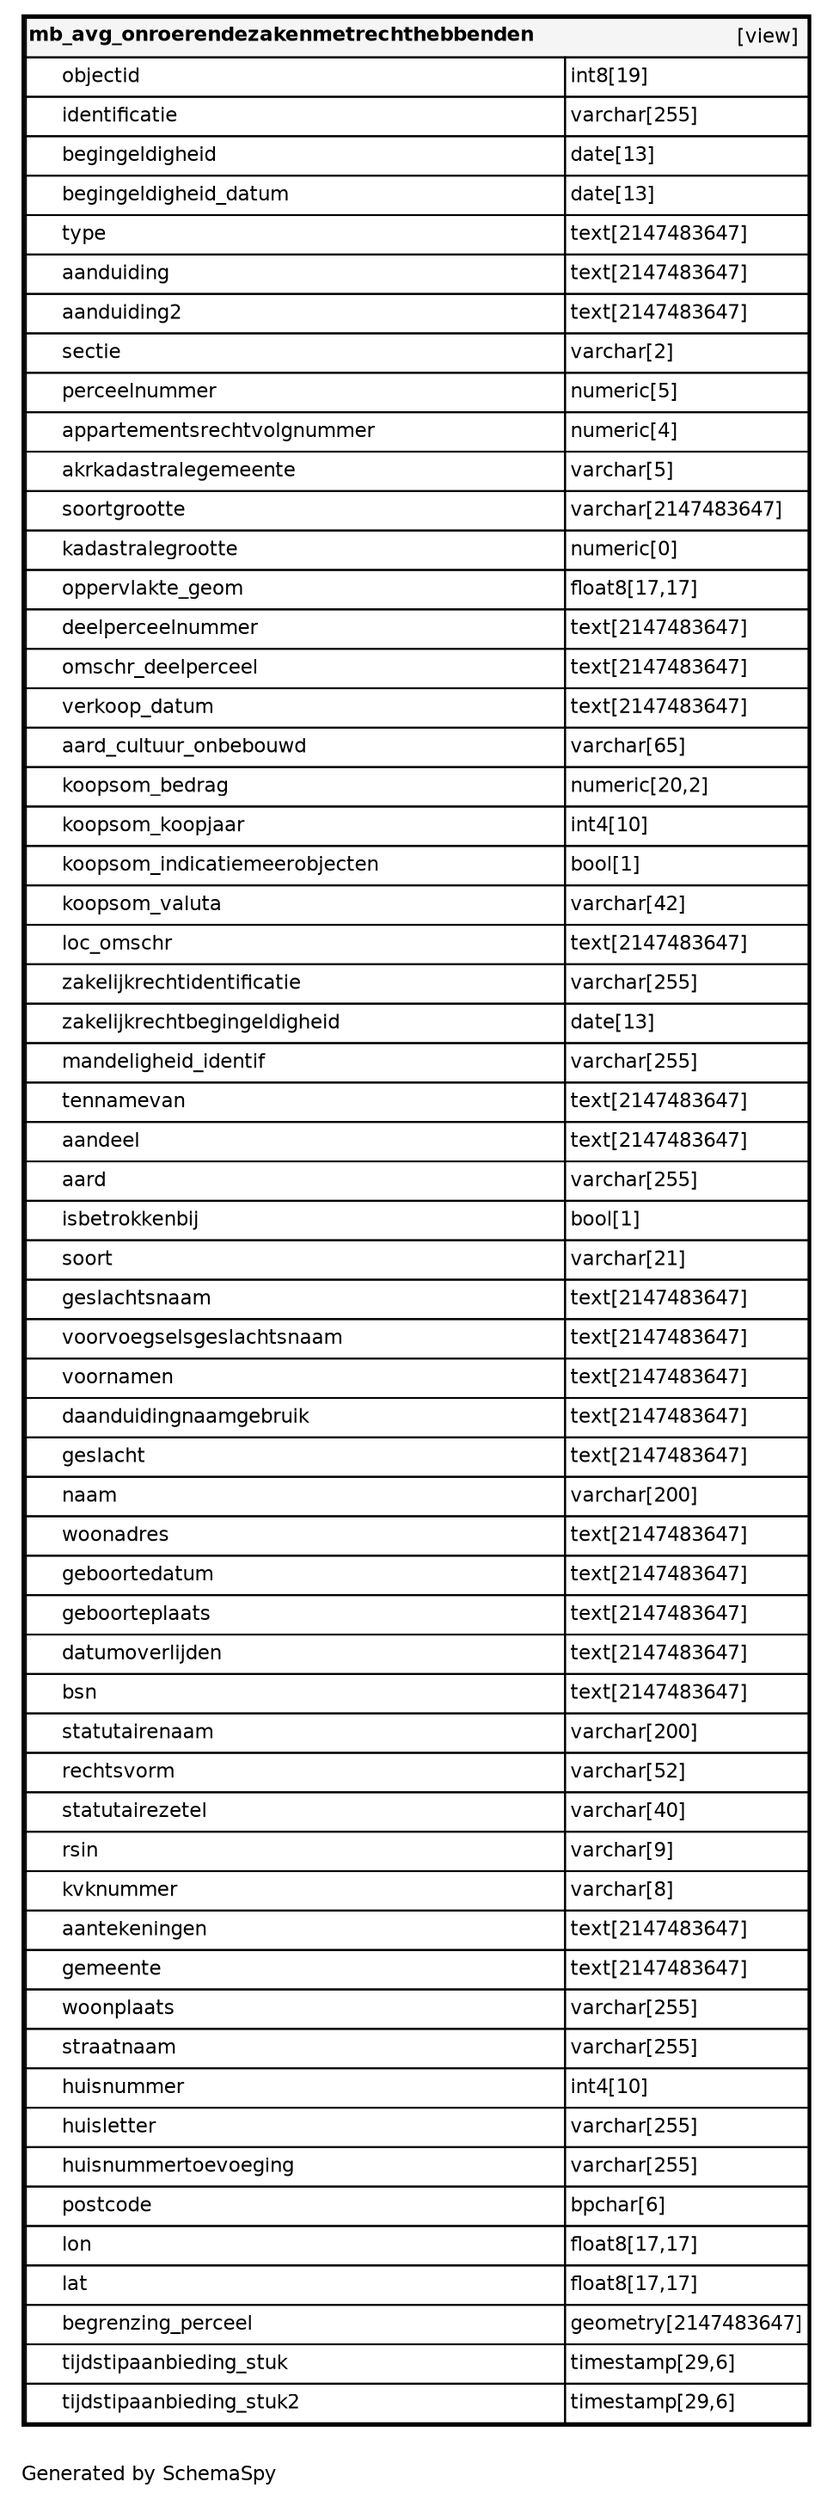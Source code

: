 digraph "oneDegreeRelationshipsDiagram" {
  graph [    rankdir="RL"    bgcolor="#ffffff"    label="\nGenerated by SchemaSpy"    labeljust="l"    nodesep="0.18"    ranksep="0.46"    fontname="Helvetica"    fontsize="11"    ration="compress"  ];  node [    fontname="Helvetica"    fontsize="11"    shape="plaintext"  ];  edge [    arrowsize="0.8"  ];
  "mb_avg_onroerendezakenmetrechthebbenden" [
   label=<
    <TABLE BORDER="2" CELLBORDER="1" CELLSPACING="0" BGCOLOR="#ffffff">
      <TR><TD COLSPAN="4"  BGCOLOR="#f5f5f5"><TABLE BORDER="0" CELLSPACING="0"><TR><TD ALIGN="LEFT" FIXEDSIZE="TRUE" WIDTH="280" HEIGHT="16"><B>mb_avg_onroerendezakenmetrechthebbenden</B></TD><TD ALIGN="RIGHT">[view]</TD></TR></TABLE></TD></TR>
      <TR><TD PORT="objectid" COLSPAN="2" ALIGN="LEFT"><TABLE BORDER="0" CELLSPACING="0" ALIGN="LEFT"><TR ALIGN="LEFT"><TD ALIGN="LEFT" FIXEDSIZE="TRUE" WIDTH="15" HEIGHT="16"></TD><TD ALIGN="LEFT" FIXEDSIZE="TRUE" WIDTH="280" HEIGHT="16">objectid</TD></TR></TABLE></TD><TD PORT="objectid.type" ALIGN="LEFT">int8[19]</TD></TR>
      <TR><TD PORT="identificatie" COLSPAN="2" ALIGN="LEFT"><TABLE BORDER="0" CELLSPACING="0" ALIGN="LEFT"><TR ALIGN="LEFT"><TD ALIGN="LEFT" FIXEDSIZE="TRUE" WIDTH="15" HEIGHT="16"></TD><TD ALIGN="LEFT" FIXEDSIZE="TRUE" WIDTH="280" HEIGHT="16">identificatie</TD></TR></TABLE></TD><TD PORT="identificatie.type" ALIGN="LEFT">varchar[255]</TD></TR>
      <TR><TD PORT="begingeldigheid" COLSPAN="2" ALIGN="LEFT"><TABLE BORDER="0" CELLSPACING="0" ALIGN="LEFT"><TR ALIGN="LEFT"><TD ALIGN="LEFT" FIXEDSIZE="TRUE" WIDTH="15" HEIGHT="16"></TD><TD ALIGN="LEFT" FIXEDSIZE="TRUE" WIDTH="280" HEIGHT="16">begingeldigheid</TD></TR></TABLE></TD><TD PORT="begingeldigheid.type" ALIGN="LEFT">date[13]</TD></TR>
      <TR><TD PORT="begingeldigheid_datum" COLSPAN="2" ALIGN="LEFT"><TABLE BORDER="0" CELLSPACING="0" ALIGN="LEFT"><TR ALIGN="LEFT"><TD ALIGN="LEFT" FIXEDSIZE="TRUE" WIDTH="15" HEIGHT="16"></TD><TD ALIGN="LEFT" FIXEDSIZE="TRUE" WIDTH="280" HEIGHT="16">begingeldigheid_datum</TD></TR></TABLE></TD><TD PORT="begingeldigheid_datum.type" ALIGN="LEFT">date[13]</TD></TR>
      <TR><TD PORT="type" COLSPAN="2" ALIGN="LEFT"><TABLE BORDER="0" CELLSPACING="0" ALIGN="LEFT"><TR ALIGN="LEFT"><TD ALIGN="LEFT" FIXEDSIZE="TRUE" WIDTH="15" HEIGHT="16"></TD><TD ALIGN="LEFT" FIXEDSIZE="TRUE" WIDTH="280" HEIGHT="16">type</TD></TR></TABLE></TD><TD PORT="type.type" ALIGN="LEFT">text[2147483647]</TD></TR>
      <TR><TD PORT="aanduiding" COLSPAN="2" ALIGN="LEFT"><TABLE BORDER="0" CELLSPACING="0" ALIGN="LEFT"><TR ALIGN="LEFT"><TD ALIGN="LEFT" FIXEDSIZE="TRUE" WIDTH="15" HEIGHT="16"></TD><TD ALIGN="LEFT" FIXEDSIZE="TRUE" WIDTH="280" HEIGHT="16">aanduiding</TD></TR></TABLE></TD><TD PORT="aanduiding.type" ALIGN="LEFT">text[2147483647]</TD></TR>
      <TR><TD PORT="aanduiding2" COLSPAN="2" ALIGN="LEFT"><TABLE BORDER="0" CELLSPACING="0" ALIGN="LEFT"><TR ALIGN="LEFT"><TD ALIGN="LEFT" FIXEDSIZE="TRUE" WIDTH="15" HEIGHT="16"></TD><TD ALIGN="LEFT" FIXEDSIZE="TRUE" WIDTH="280" HEIGHT="16">aanduiding2</TD></TR></TABLE></TD><TD PORT="aanduiding2.type" ALIGN="LEFT">text[2147483647]</TD></TR>
      <TR><TD PORT="sectie" COLSPAN="2" ALIGN="LEFT"><TABLE BORDER="0" CELLSPACING="0" ALIGN="LEFT"><TR ALIGN="LEFT"><TD ALIGN="LEFT" FIXEDSIZE="TRUE" WIDTH="15" HEIGHT="16"></TD><TD ALIGN="LEFT" FIXEDSIZE="TRUE" WIDTH="280" HEIGHT="16">sectie</TD></TR></TABLE></TD><TD PORT="sectie.type" ALIGN="LEFT">varchar[2]</TD></TR>
      <TR><TD PORT="perceelnummer" COLSPAN="2" ALIGN="LEFT"><TABLE BORDER="0" CELLSPACING="0" ALIGN="LEFT"><TR ALIGN="LEFT"><TD ALIGN="LEFT" FIXEDSIZE="TRUE" WIDTH="15" HEIGHT="16"></TD><TD ALIGN="LEFT" FIXEDSIZE="TRUE" WIDTH="280" HEIGHT="16">perceelnummer</TD></TR></TABLE></TD><TD PORT="perceelnummer.type" ALIGN="LEFT">numeric[5]</TD></TR>
      <TR><TD PORT="appartementsrechtvolgnummer" COLSPAN="2" ALIGN="LEFT"><TABLE BORDER="0" CELLSPACING="0" ALIGN="LEFT"><TR ALIGN="LEFT"><TD ALIGN="LEFT" FIXEDSIZE="TRUE" WIDTH="15" HEIGHT="16"></TD><TD ALIGN="LEFT" FIXEDSIZE="TRUE" WIDTH="280" HEIGHT="16">appartementsrechtvolgnummer</TD></TR></TABLE></TD><TD PORT="appartementsrechtvolgnummer.type" ALIGN="LEFT">numeric[4]</TD></TR>
      <TR><TD PORT="akrkadastralegemeente" COLSPAN="2" ALIGN="LEFT"><TABLE BORDER="0" CELLSPACING="0" ALIGN="LEFT"><TR ALIGN="LEFT"><TD ALIGN="LEFT" FIXEDSIZE="TRUE" WIDTH="15" HEIGHT="16"></TD><TD ALIGN="LEFT" FIXEDSIZE="TRUE" WIDTH="280" HEIGHT="16">akrkadastralegemeente</TD></TR></TABLE></TD><TD PORT="akrkadastralegemeente.type" ALIGN="LEFT">varchar[5]</TD></TR>
      <TR><TD PORT="soortgrootte" COLSPAN="2" ALIGN="LEFT"><TABLE BORDER="0" CELLSPACING="0" ALIGN="LEFT"><TR ALIGN="LEFT"><TD ALIGN="LEFT" FIXEDSIZE="TRUE" WIDTH="15" HEIGHT="16"></TD><TD ALIGN="LEFT" FIXEDSIZE="TRUE" WIDTH="280" HEIGHT="16">soortgrootte</TD></TR></TABLE></TD><TD PORT="soortgrootte.type" ALIGN="LEFT">varchar[2147483647]</TD></TR>
      <TR><TD PORT="kadastralegrootte" COLSPAN="2" ALIGN="LEFT"><TABLE BORDER="0" CELLSPACING="0" ALIGN="LEFT"><TR ALIGN="LEFT"><TD ALIGN="LEFT" FIXEDSIZE="TRUE" WIDTH="15" HEIGHT="16"></TD><TD ALIGN="LEFT" FIXEDSIZE="TRUE" WIDTH="280" HEIGHT="16">kadastralegrootte</TD></TR></TABLE></TD><TD PORT="kadastralegrootte.type" ALIGN="LEFT">numeric[0]</TD></TR>
      <TR><TD PORT="oppervlakte_geom" COLSPAN="2" ALIGN="LEFT"><TABLE BORDER="0" CELLSPACING="0" ALIGN="LEFT"><TR ALIGN="LEFT"><TD ALIGN="LEFT" FIXEDSIZE="TRUE" WIDTH="15" HEIGHT="16"></TD><TD ALIGN="LEFT" FIXEDSIZE="TRUE" WIDTH="280" HEIGHT="16">oppervlakte_geom</TD></TR></TABLE></TD><TD PORT="oppervlakte_geom.type" ALIGN="LEFT">float8[17,17]</TD></TR>
      <TR><TD PORT="deelperceelnummer" COLSPAN="2" ALIGN="LEFT"><TABLE BORDER="0" CELLSPACING="0" ALIGN="LEFT"><TR ALIGN="LEFT"><TD ALIGN="LEFT" FIXEDSIZE="TRUE" WIDTH="15" HEIGHT="16"></TD><TD ALIGN="LEFT" FIXEDSIZE="TRUE" WIDTH="280" HEIGHT="16">deelperceelnummer</TD></TR></TABLE></TD><TD PORT="deelperceelnummer.type" ALIGN="LEFT">text[2147483647]</TD></TR>
      <TR><TD PORT="omschr_deelperceel" COLSPAN="2" ALIGN="LEFT"><TABLE BORDER="0" CELLSPACING="0" ALIGN="LEFT"><TR ALIGN="LEFT"><TD ALIGN="LEFT" FIXEDSIZE="TRUE" WIDTH="15" HEIGHT="16"></TD><TD ALIGN="LEFT" FIXEDSIZE="TRUE" WIDTH="280" HEIGHT="16">omschr_deelperceel</TD></TR></TABLE></TD><TD PORT="omschr_deelperceel.type" ALIGN="LEFT">text[2147483647]</TD></TR>
      <TR><TD PORT="verkoop_datum" COLSPAN="2" ALIGN="LEFT"><TABLE BORDER="0" CELLSPACING="0" ALIGN="LEFT"><TR ALIGN="LEFT"><TD ALIGN="LEFT" FIXEDSIZE="TRUE" WIDTH="15" HEIGHT="16"></TD><TD ALIGN="LEFT" FIXEDSIZE="TRUE" WIDTH="280" HEIGHT="16">verkoop_datum</TD></TR></TABLE></TD><TD PORT="verkoop_datum.type" ALIGN="LEFT">text[2147483647]</TD></TR>
      <TR><TD PORT="aard_cultuur_onbebouwd" COLSPAN="2" ALIGN="LEFT"><TABLE BORDER="0" CELLSPACING="0" ALIGN="LEFT"><TR ALIGN="LEFT"><TD ALIGN="LEFT" FIXEDSIZE="TRUE" WIDTH="15" HEIGHT="16"></TD><TD ALIGN="LEFT" FIXEDSIZE="TRUE" WIDTH="280" HEIGHT="16">aard_cultuur_onbebouwd</TD></TR></TABLE></TD><TD PORT="aard_cultuur_onbebouwd.type" ALIGN="LEFT">varchar[65]</TD></TR>
      <TR><TD PORT="koopsom_bedrag" COLSPAN="2" ALIGN="LEFT"><TABLE BORDER="0" CELLSPACING="0" ALIGN="LEFT"><TR ALIGN="LEFT"><TD ALIGN="LEFT" FIXEDSIZE="TRUE" WIDTH="15" HEIGHT="16"></TD><TD ALIGN="LEFT" FIXEDSIZE="TRUE" WIDTH="280" HEIGHT="16">koopsom_bedrag</TD></TR></TABLE></TD><TD PORT="koopsom_bedrag.type" ALIGN="LEFT">numeric[20,2]</TD></TR>
      <TR><TD PORT="koopsom_koopjaar" COLSPAN="2" ALIGN="LEFT"><TABLE BORDER="0" CELLSPACING="0" ALIGN="LEFT"><TR ALIGN="LEFT"><TD ALIGN="LEFT" FIXEDSIZE="TRUE" WIDTH="15" HEIGHT="16"></TD><TD ALIGN="LEFT" FIXEDSIZE="TRUE" WIDTH="280" HEIGHT="16">koopsom_koopjaar</TD></TR></TABLE></TD><TD PORT="koopsom_koopjaar.type" ALIGN="LEFT">int4[10]</TD></TR>
      <TR><TD PORT="koopsom_indicatiemeerobjecten" COLSPAN="2" ALIGN="LEFT"><TABLE BORDER="0" CELLSPACING="0" ALIGN="LEFT"><TR ALIGN="LEFT"><TD ALIGN="LEFT" FIXEDSIZE="TRUE" WIDTH="15" HEIGHT="16"></TD><TD ALIGN="LEFT" FIXEDSIZE="TRUE" WIDTH="280" HEIGHT="16">koopsom_indicatiemeerobjecten</TD></TR></TABLE></TD><TD PORT="koopsom_indicatiemeerobjecten.type" ALIGN="LEFT">bool[1]</TD></TR>
      <TR><TD PORT="koopsom_valuta" COLSPAN="2" ALIGN="LEFT"><TABLE BORDER="0" CELLSPACING="0" ALIGN="LEFT"><TR ALIGN="LEFT"><TD ALIGN="LEFT" FIXEDSIZE="TRUE" WIDTH="15" HEIGHT="16"></TD><TD ALIGN="LEFT" FIXEDSIZE="TRUE" WIDTH="280" HEIGHT="16">koopsom_valuta</TD></TR></TABLE></TD><TD PORT="koopsom_valuta.type" ALIGN="LEFT">varchar[42]</TD></TR>
      <TR><TD PORT="loc_omschr" COLSPAN="2" ALIGN="LEFT"><TABLE BORDER="0" CELLSPACING="0" ALIGN="LEFT"><TR ALIGN="LEFT"><TD ALIGN="LEFT" FIXEDSIZE="TRUE" WIDTH="15" HEIGHT="16"></TD><TD ALIGN="LEFT" FIXEDSIZE="TRUE" WIDTH="280" HEIGHT="16">loc_omschr</TD></TR></TABLE></TD><TD PORT="loc_omschr.type" ALIGN="LEFT">text[2147483647]</TD></TR>
      <TR><TD PORT="zakelijkrechtidentificatie" COLSPAN="2" ALIGN="LEFT"><TABLE BORDER="0" CELLSPACING="0" ALIGN="LEFT"><TR ALIGN="LEFT"><TD ALIGN="LEFT" FIXEDSIZE="TRUE" WIDTH="15" HEIGHT="16"></TD><TD ALIGN="LEFT" FIXEDSIZE="TRUE" WIDTH="280" HEIGHT="16">zakelijkrechtidentificatie</TD></TR></TABLE></TD><TD PORT="zakelijkrechtidentificatie.type" ALIGN="LEFT">varchar[255]</TD></TR>
      <TR><TD PORT="zakelijkrechtbegingeldigheid" COLSPAN="2" ALIGN="LEFT"><TABLE BORDER="0" CELLSPACING="0" ALIGN="LEFT"><TR ALIGN="LEFT"><TD ALIGN="LEFT" FIXEDSIZE="TRUE" WIDTH="15" HEIGHT="16"></TD><TD ALIGN="LEFT" FIXEDSIZE="TRUE" WIDTH="280" HEIGHT="16">zakelijkrechtbegingeldigheid</TD></TR></TABLE></TD><TD PORT="zakelijkrechtbegingeldigheid.type" ALIGN="LEFT">date[13]</TD></TR>
      <TR><TD PORT="mandeligheid_identif" COLSPAN="2" ALIGN="LEFT"><TABLE BORDER="0" CELLSPACING="0" ALIGN="LEFT"><TR ALIGN="LEFT"><TD ALIGN="LEFT" FIXEDSIZE="TRUE" WIDTH="15" HEIGHT="16"></TD><TD ALIGN="LEFT" FIXEDSIZE="TRUE" WIDTH="280" HEIGHT="16">mandeligheid_identif</TD></TR></TABLE></TD><TD PORT="mandeligheid_identif.type" ALIGN="LEFT">varchar[255]</TD></TR>
      <TR><TD PORT="tennamevan" COLSPAN="2" ALIGN="LEFT"><TABLE BORDER="0" CELLSPACING="0" ALIGN="LEFT"><TR ALIGN="LEFT"><TD ALIGN="LEFT" FIXEDSIZE="TRUE" WIDTH="15" HEIGHT="16"></TD><TD ALIGN="LEFT" FIXEDSIZE="TRUE" WIDTH="280" HEIGHT="16">tennamevan</TD></TR></TABLE></TD><TD PORT="tennamevan.type" ALIGN="LEFT">text[2147483647]</TD></TR>
      <TR><TD PORT="aandeel" COLSPAN="2" ALIGN="LEFT"><TABLE BORDER="0" CELLSPACING="0" ALIGN="LEFT"><TR ALIGN="LEFT"><TD ALIGN="LEFT" FIXEDSIZE="TRUE" WIDTH="15" HEIGHT="16"></TD><TD ALIGN="LEFT" FIXEDSIZE="TRUE" WIDTH="280" HEIGHT="16">aandeel</TD></TR></TABLE></TD><TD PORT="aandeel.type" ALIGN="LEFT">text[2147483647]</TD></TR>
      <TR><TD PORT="aard" COLSPAN="2" ALIGN="LEFT"><TABLE BORDER="0" CELLSPACING="0" ALIGN="LEFT"><TR ALIGN="LEFT"><TD ALIGN="LEFT" FIXEDSIZE="TRUE" WIDTH="15" HEIGHT="16"></TD><TD ALIGN="LEFT" FIXEDSIZE="TRUE" WIDTH="280" HEIGHT="16">aard</TD></TR></TABLE></TD><TD PORT="aard.type" ALIGN="LEFT">varchar[255]</TD></TR>
      <TR><TD PORT="isbetrokkenbij" COLSPAN="2" ALIGN="LEFT"><TABLE BORDER="0" CELLSPACING="0" ALIGN="LEFT"><TR ALIGN="LEFT"><TD ALIGN="LEFT" FIXEDSIZE="TRUE" WIDTH="15" HEIGHT="16"></TD><TD ALIGN="LEFT" FIXEDSIZE="TRUE" WIDTH="280" HEIGHT="16">isbetrokkenbij</TD></TR></TABLE></TD><TD PORT="isbetrokkenbij.type" ALIGN="LEFT">bool[1]</TD></TR>
      <TR><TD PORT="soort" COLSPAN="2" ALIGN="LEFT"><TABLE BORDER="0" CELLSPACING="0" ALIGN="LEFT"><TR ALIGN="LEFT"><TD ALIGN="LEFT" FIXEDSIZE="TRUE" WIDTH="15" HEIGHT="16"></TD><TD ALIGN="LEFT" FIXEDSIZE="TRUE" WIDTH="280" HEIGHT="16">soort</TD></TR></TABLE></TD><TD PORT="soort.type" ALIGN="LEFT">varchar[21]</TD></TR>
      <TR><TD PORT="geslachtsnaam" COLSPAN="2" ALIGN="LEFT"><TABLE BORDER="0" CELLSPACING="0" ALIGN="LEFT"><TR ALIGN="LEFT"><TD ALIGN="LEFT" FIXEDSIZE="TRUE" WIDTH="15" HEIGHT="16"></TD><TD ALIGN="LEFT" FIXEDSIZE="TRUE" WIDTH="280" HEIGHT="16">geslachtsnaam</TD></TR></TABLE></TD><TD PORT="geslachtsnaam.type" ALIGN="LEFT">text[2147483647]</TD></TR>
      <TR><TD PORT="voorvoegselsgeslachtsnaam" COLSPAN="2" ALIGN="LEFT"><TABLE BORDER="0" CELLSPACING="0" ALIGN="LEFT"><TR ALIGN="LEFT"><TD ALIGN="LEFT" FIXEDSIZE="TRUE" WIDTH="15" HEIGHT="16"></TD><TD ALIGN="LEFT" FIXEDSIZE="TRUE" WIDTH="280" HEIGHT="16">voorvoegselsgeslachtsnaam</TD></TR></TABLE></TD><TD PORT="voorvoegselsgeslachtsnaam.type" ALIGN="LEFT">text[2147483647]</TD></TR>
      <TR><TD PORT="voornamen" COLSPAN="2" ALIGN="LEFT"><TABLE BORDER="0" CELLSPACING="0" ALIGN="LEFT"><TR ALIGN="LEFT"><TD ALIGN="LEFT" FIXEDSIZE="TRUE" WIDTH="15" HEIGHT="16"></TD><TD ALIGN="LEFT" FIXEDSIZE="TRUE" WIDTH="280" HEIGHT="16">voornamen</TD></TR></TABLE></TD><TD PORT="voornamen.type" ALIGN="LEFT">text[2147483647]</TD></TR>
      <TR><TD PORT="daanduidingnaamgebruik" COLSPAN="2" ALIGN="LEFT"><TABLE BORDER="0" CELLSPACING="0" ALIGN="LEFT"><TR ALIGN="LEFT"><TD ALIGN="LEFT" FIXEDSIZE="TRUE" WIDTH="15" HEIGHT="16"></TD><TD ALIGN="LEFT" FIXEDSIZE="TRUE" WIDTH="280" HEIGHT="16">daanduidingnaamgebruik</TD></TR></TABLE></TD><TD PORT="daanduidingnaamgebruik.type" ALIGN="LEFT">text[2147483647]</TD></TR>
      <TR><TD PORT="geslacht" COLSPAN="2" ALIGN="LEFT"><TABLE BORDER="0" CELLSPACING="0" ALIGN="LEFT"><TR ALIGN="LEFT"><TD ALIGN="LEFT" FIXEDSIZE="TRUE" WIDTH="15" HEIGHT="16"></TD><TD ALIGN="LEFT" FIXEDSIZE="TRUE" WIDTH="280" HEIGHT="16">geslacht</TD></TR></TABLE></TD><TD PORT="geslacht.type" ALIGN="LEFT">text[2147483647]</TD></TR>
      <TR><TD PORT="naam" COLSPAN="2" ALIGN="LEFT"><TABLE BORDER="0" CELLSPACING="0" ALIGN="LEFT"><TR ALIGN="LEFT"><TD ALIGN="LEFT" FIXEDSIZE="TRUE" WIDTH="15" HEIGHT="16"></TD><TD ALIGN="LEFT" FIXEDSIZE="TRUE" WIDTH="280" HEIGHT="16">naam</TD></TR></TABLE></TD><TD PORT="naam.type" ALIGN="LEFT">varchar[200]</TD></TR>
      <TR><TD PORT="woonadres" COLSPAN="2" ALIGN="LEFT"><TABLE BORDER="0" CELLSPACING="0" ALIGN="LEFT"><TR ALIGN="LEFT"><TD ALIGN="LEFT" FIXEDSIZE="TRUE" WIDTH="15" HEIGHT="16"></TD><TD ALIGN="LEFT" FIXEDSIZE="TRUE" WIDTH="280" HEIGHT="16">woonadres</TD></TR></TABLE></TD><TD PORT="woonadres.type" ALIGN="LEFT">text[2147483647]</TD></TR>
      <TR><TD PORT="geboortedatum" COLSPAN="2" ALIGN="LEFT"><TABLE BORDER="0" CELLSPACING="0" ALIGN="LEFT"><TR ALIGN="LEFT"><TD ALIGN="LEFT" FIXEDSIZE="TRUE" WIDTH="15" HEIGHT="16"></TD><TD ALIGN="LEFT" FIXEDSIZE="TRUE" WIDTH="280" HEIGHT="16">geboortedatum</TD></TR></TABLE></TD><TD PORT="geboortedatum.type" ALIGN="LEFT">text[2147483647]</TD></TR>
      <TR><TD PORT="geboorteplaats" COLSPAN="2" ALIGN="LEFT"><TABLE BORDER="0" CELLSPACING="0" ALIGN="LEFT"><TR ALIGN="LEFT"><TD ALIGN="LEFT" FIXEDSIZE="TRUE" WIDTH="15" HEIGHT="16"></TD><TD ALIGN="LEFT" FIXEDSIZE="TRUE" WIDTH="280" HEIGHT="16">geboorteplaats</TD></TR></TABLE></TD><TD PORT="geboorteplaats.type" ALIGN="LEFT">text[2147483647]</TD></TR>
      <TR><TD PORT="datumoverlijden" COLSPAN="2" ALIGN="LEFT"><TABLE BORDER="0" CELLSPACING="0" ALIGN="LEFT"><TR ALIGN="LEFT"><TD ALIGN="LEFT" FIXEDSIZE="TRUE" WIDTH="15" HEIGHT="16"></TD><TD ALIGN="LEFT" FIXEDSIZE="TRUE" WIDTH="280" HEIGHT="16">datumoverlijden</TD></TR></TABLE></TD><TD PORT="datumoverlijden.type" ALIGN="LEFT">text[2147483647]</TD></TR>
      <TR><TD PORT="bsn" COLSPAN="2" ALIGN="LEFT"><TABLE BORDER="0" CELLSPACING="0" ALIGN="LEFT"><TR ALIGN="LEFT"><TD ALIGN="LEFT" FIXEDSIZE="TRUE" WIDTH="15" HEIGHT="16"></TD><TD ALIGN="LEFT" FIXEDSIZE="TRUE" WIDTH="280" HEIGHT="16">bsn</TD></TR></TABLE></TD><TD PORT="bsn.type" ALIGN="LEFT">text[2147483647]</TD></TR>
      <TR><TD PORT="statutairenaam" COLSPAN="2" ALIGN="LEFT"><TABLE BORDER="0" CELLSPACING="0" ALIGN="LEFT"><TR ALIGN="LEFT"><TD ALIGN="LEFT" FIXEDSIZE="TRUE" WIDTH="15" HEIGHT="16"></TD><TD ALIGN="LEFT" FIXEDSIZE="TRUE" WIDTH="280" HEIGHT="16">statutairenaam</TD></TR></TABLE></TD><TD PORT="statutairenaam.type" ALIGN="LEFT">varchar[200]</TD></TR>
      <TR><TD PORT="rechtsvorm" COLSPAN="2" ALIGN="LEFT"><TABLE BORDER="0" CELLSPACING="0" ALIGN="LEFT"><TR ALIGN="LEFT"><TD ALIGN="LEFT" FIXEDSIZE="TRUE" WIDTH="15" HEIGHT="16"></TD><TD ALIGN="LEFT" FIXEDSIZE="TRUE" WIDTH="280" HEIGHT="16">rechtsvorm</TD></TR></TABLE></TD><TD PORT="rechtsvorm.type" ALIGN="LEFT">varchar[52]</TD></TR>
      <TR><TD PORT="statutairezetel" COLSPAN="2" ALIGN="LEFT"><TABLE BORDER="0" CELLSPACING="0" ALIGN="LEFT"><TR ALIGN="LEFT"><TD ALIGN="LEFT" FIXEDSIZE="TRUE" WIDTH="15" HEIGHT="16"></TD><TD ALIGN="LEFT" FIXEDSIZE="TRUE" WIDTH="280" HEIGHT="16">statutairezetel</TD></TR></TABLE></TD><TD PORT="statutairezetel.type" ALIGN="LEFT">varchar[40]</TD></TR>
      <TR><TD PORT="rsin" COLSPAN="2" ALIGN="LEFT"><TABLE BORDER="0" CELLSPACING="0" ALIGN="LEFT"><TR ALIGN="LEFT"><TD ALIGN="LEFT" FIXEDSIZE="TRUE" WIDTH="15" HEIGHT="16"></TD><TD ALIGN="LEFT" FIXEDSIZE="TRUE" WIDTH="280" HEIGHT="16">rsin</TD></TR></TABLE></TD><TD PORT="rsin.type" ALIGN="LEFT">varchar[9]</TD></TR>
      <TR><TD PORT="kvknummer" COLSPAN="2" ALIGN="LEFT"><TABLE BORDER="0" CELLSPACING="0" ALIGN="LEFT"><TR ALIGN="LEFT"><TD ALIGN="LEFT" FIXEDSIZE="TRUE" WIDTH="15" HEIGHT="16"></TD><TD ALIGN="LEFT" FIXEDSIZE="TRUE" WIDTH="280" HEIGHT="16">kvknummer</TD></TR></TABLE></TD><TD PORT="kvknummer.type" ALIGN="LEFT">varchar[8]</TD></TR>
      <TR><TD PORT="aantekeningen" COLSPAN="2" ALIGN="LEFT"><TABLE BORDER="0" CELLSPACING="0" ALIGN="LEFT"><TR ALIGN="LEFT"><TD ALIGN="LEFT" FIXEDSIZE="TRUE" WIDTH="15" HEIGHT="16"></TD><TD ALIGN="LEFT" FIXEDSIZE="TRUE" WIDTH="280" HEIGHT="16">aantekeningen</TD></TR></TABLE></TD><TD PORT="aantekeningen.type" ALIGN="LEFT">text[2147483647]</TD></TR>
      <TR><TD PORT="gemeente" COLSPAN="2" ALIGN="LEFT"><TABLE BORDER="0" CELLSPACING="0" ALIGN="LEFT"><TR ALIGN="LEFT"><TD ALIGN="LEFT" FIXEDSIZE="TRUE" WIDTH="15" HEIGHT="16"></TD><TD ALIGN="LEFT" FIXEDSIZE="TRUE" WIDTH="280" HEIGHT="16">gemeente</TD></TR></TABLE></TD><TD PORT="gemeente.type" ALIGN="LEFT">text[2147483647]</TD></TR>
      <TR><TD PORT="woonplaats" COLSPAN="2" ALIGN="LEFT"><TABLE BORDER="0" CELLSPACING="0" ALIGN="LEFT"><TR ALIGN="LEFT"><TD ALIGN="LEFT" FIXEDSIZE="TRUE" WIDTH="15" HEIGHT="16"></TD><TD ALIGN="LEFT" FIXEDSIZE="TRUE" WIDTH="280" HEIGHT="16">woonplaats</TD></TR></TABLE></TD><TD PORT="woonplaats.type" ALIGN="LEFT">varchar[255]</TD></TR>
      <TR><TD PORT="straatnaam" COLSPAN="2" ALIGN="LEFT"><TABLE BORDER="0" CELLSPACING="0" ALIGN="LEFT"><TR ALIGN="LEFT"><TD ALIGN="LEFT" FIXEDSIZE="TRUE" WIDTH="15" HEIGHT="16"></TD><TD ALIGN="LEFT" FIXEDSIZE="TRUE" WIDTH="280" HEIGHT="16">straatnaam</TD></TR></TABLE></TD><TD PORT="straatnaam.type" ALIGN="LEFT">varchar[255]</TD></TR>
      <TR><TD PORT="huisnummer" COLSPAN="2" ALIGN="LEFT"><TABLE BORDER="0" CELLSPACING="0" ALIGN="LEFT"><TR ALIGN="LEFT"><TD ALIGN="LEFT" FIXEDSIZE="TRUE" WIDTH="15" HEIGHT="16"></TD><TD ALIGN="LEFT" FIXEDSIZE="TRUE" WIDTH="280" HEIGHT="16">huisnummer</TD></TR></TABLE></TD><TD PORT="huisnummer.type" ALIGN="LEFT">int4[10]</TD></TR>
      <TR><TD PORT="huisletter" COLSPAN="2" ALIGN="LEFT"><TABLE BORDER="0" CELLSPACING="0" ALIGN="LEFT"><TR ALIGN="LEFT"><TD ALIGN="LEFT" FIXEDSIZE="TRUE" WIDTH="15" HEIGHT="16"></TD><TD ALIGN="LEFT" FIXEDSIZE="TRUE" WIDTH="280" HEIGHT="16">huisletter</TD></TR></TABLE></TD><TD PORT="huisletter.type" ALIGN="LEFT">varchar[255]</TD></TR>
      <TR><TD PORT="huisnummertoevoeging" COLSPAN="2" ALIGN="LEFT"><TABLE BORDER="0" CELLSPACING="0" ALIGN="LEFT"><TR ALIGN="LEFT"><TD ALIGN="LEFT" FIXEDSIZE="TRUE" WIDTH="15" HEIGHT="16"></TD><TD ALIGN="LEFT" FIXEDSIZE="TRUE" WIDTH="280" HEIGHT="16">huisnummertoevoeging</TD></TR></TABLE></TD><TD PORT="huisnummertoevoeging.type" ALIGN="LEFT">varchar[255]</TD></TR>
      <TR><TD PORT="postcode" COLSPAN="2" ALIGN="LEFT"><TABLE BORDER="0" CELLSPACING="0" ALIGN="LEFT"><TR ALIGN="LEFT"><TD ALIGN="LEFT" FIXEDSIZE="TRUE" WIDTH="15" HEIGHT="16"></TD><TD ALIGN="LEFT" FIXEDSIZE="TRUE" WIDTH="280" HEIGHT="16">postcode</TD></TR></TABLE></TD><TD PORT="postcode.type" ALIGN="LEFT">bpchar[6]</TD></TR>
      <TR><TD PORT="lon" COLSPAN="2" ALIGN="LEFT"><TABLE BORDER="0" CELLSPACING="0" ALIGN="LEFT"><TR ALIGN="LEFT"><TD ALIGN="LEFT" FIXEDSIZE="TRUE" WIDTH="15" HEIGHT="16"></TD><TD ALIGN="LEFT" FIXEDSIZE="TRUE" WIDTH="280" HEIGHT="16">lon</TD></TR></TABLE></TD><TD PORT="lon.type" ALIGN="LEFT">float8[17,17]</TD></TR>
      <TR><TD PORT="lat" COLSPAN="2" ALIGN="LEFT"><TABLE BORDER="0" CELLSPACING="0" ALIGN="LEFT"><TR ALIGN="LEFT"><TD ALIGN="LEFT" FIXEDSIZE="TRUE" WIDTH="15" HEIGHT="16"></TD><TD ALIGN="LEFT" FIXEDSIZE="TRUE" WIDTH="280" HEIGHT="16">lat</TD></TR></TABLE></TD><TD PORT="lat.type" ALIGN="LEFT">float8[17,17]</TD></TR>
      <TR><TD PORT="begrenzing_perceel" COLSPAN="2" ALIGN="LEFT"><TABLE BORDER="0" CELLSPACING="0" ALIGN="LEFT"><TR ALIGN="LEFT"><TD ALIGN="LEFT" FIXEDSIZE="TRUE" WIDTH="15" HEIGHT="16"></TD><TD ALIGN="LEFT" FIXEDSIZE="TRUE" WIDTH="280" HEIGHT="16">begrenzing_perceel</TD></TR></TABLE></TD><TD PORT="begrenzing_perceel.type" ALIGN="LEFT">geometry[2147483647]</TD></TR>
      <TR><TD PORT="tijdstipaanbieding_stuk" COLSPAN="2" ALIGN="LEFT"><TABLE BORDER="0" CELLSPACING="0" ALIGN="LEFT"><TR ALIGN="LEFT"><TD ALIGN="LEFT" FIXEDSIZE="TRUE" WIDTH="15" HEIGHT="16"></TD><TD ALIGN="LEFT" FIXEDSIZE="TRUE" WIDTH="280" HEIGHT="16">tijdstipaanbieding_stuk</TD></TR></TABLE></TD><TD PORT="tijdstipaanbieding_stuk.type" ALIGN="LEFT">timestamp[29,6]</TD></TR>
      <TR><TD PORT="tijdstipaanbieding_stuk2" COLSPAN="2" ALIGN="LEFT"><TABLE BORDER="0" CELLSPACING="0" ALIGN="LEFT"><TR ALIGN="LEFT"><TD ALIGN="LEFT" FIXEDSIZE="TRUE" WIDTH="15" HEIGHT="16"></TD><TD ALIGN="LEFT" FIXEDSIZE="TRUE" WIDTH="280" HEIGHT="16">tijdstipaanbieding_stuk2</TD></TR></TABLE></TD><TD PORT="tijdstipaanbieding_stuk2.type" ALIGN="LEFT">timestamp[29,6]</TD></TR>
    </TABLE>>
    URL="mb_avg_onroerendezakenmetrechthebbenden.html"
    target="_top"
    tooltip="mb_avg_onroerendezakenmetrechthebbenden"
  ];
}
